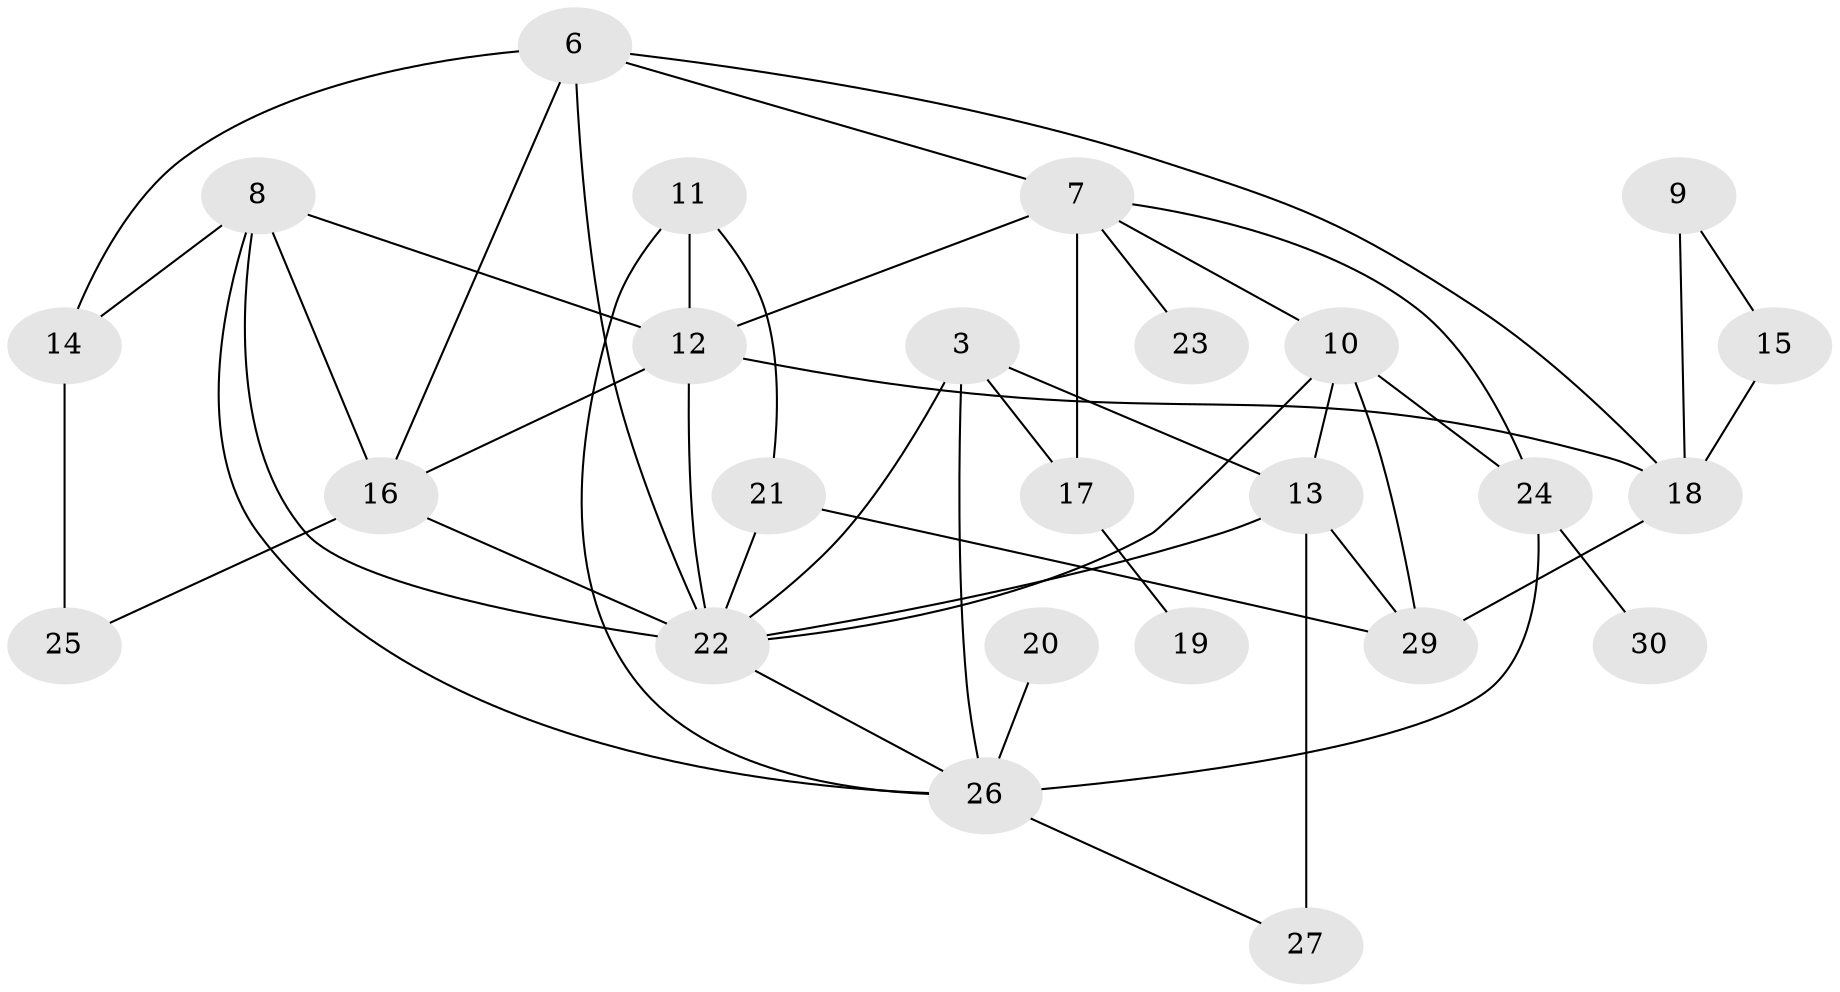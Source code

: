 // original degree distribution, {4: 0.16393442622950818, 1: 0.18032786885245902, 6: 0.06557377049180328, 0: 0.09836065573770492, 3: 0.22950819672131148, 7: 0.01639344262295082, 2: 0.18032786885245902, 5: 0.06557377049180328}
// Generated by graph-tools (version 1.1) at 2025/00/03/09/25 03:00:44]
// undirected, 25 vertices, 47 edges
graph export_dot {
graph [start="1"]
  node [color=gray90,style=filled];
  3;
  6;
  7;
  8;
  9;
  10;
  11;
  12;
  13;
  14;
  15;
  16;
  17;
  18;
  19;
  20;
  21;
  22;
  23;
  24;
  25;
  26;
  27;
  29;
  30;
  3 -- 13 [weight=1.0];
  3 -- 17 [weight=1.0];
  3 -- 22 [weight=1.0];
  3 -- 26 [weight=1.0];
  6 -- 7 [weight=1.0];
  6 -- 14 [weight=1.0];
  6 -- 16 [weight=1.0];
  6 -- 18 [weight=2.0];
  6 -- 22 [weight=2.0];
  7 -- 10 [weight=1.0];
  7 -- 12 [weight=2.0];
  7 -- 17 [weight=1.0];
  7 -- 23 [weight=1.0];
  7 -- 24 [weight=1.0];
  8 -- 12 [weight=1.0];
  8 -- 14 [weight=1.0];
  8 -- 16 [weight=1.0];
  8 -- 22 [weight=1.0];
  8 -- 26 [weight=1.0];
  9 -- 15 [weight=1.0];
  9 -- 18 [weight=1.0];
  10 -- 13 [weight=1.0];
  10 -- 22 [weight=1.0];
  10 -- 24 [weight=1.0];
  10 -- 29 [weight=1.0];
  11 -- 12 [weight=1.0];
  11 -- 21 [weight=1.0];
  11 -- 26 [weight=1.0];
  12 -- 16 [weight=1.0];
  12 -- 18 [weight=2.0];
  12 -- 22 [weight=1.0];
  13 -- 22 [weight=1.0];
  13 -- 27 [weight=2.0];
  13 -- 29 [weight=1.0];
  14 -- 25 [weight=1.0];
  15 -- 18 [weight=1.0];
  16 -- 22 [weight=1.0];
  16 -- 25 [weight=1.0];
  17 -- 19 [weight=1.0];
  18 -- 29 [weight=1.0];
  20 -- 26 [weight=2.0];
  21 -- 22 [weight=1.0];
  21 -- 29 [weight=1.0];
  22 -- 26 [weight=1.0];
  24 -- 26 [weight=1.0];
  24 -- 30 [weight=1.0];
  26 -- 27 [weight=1.0];
}
